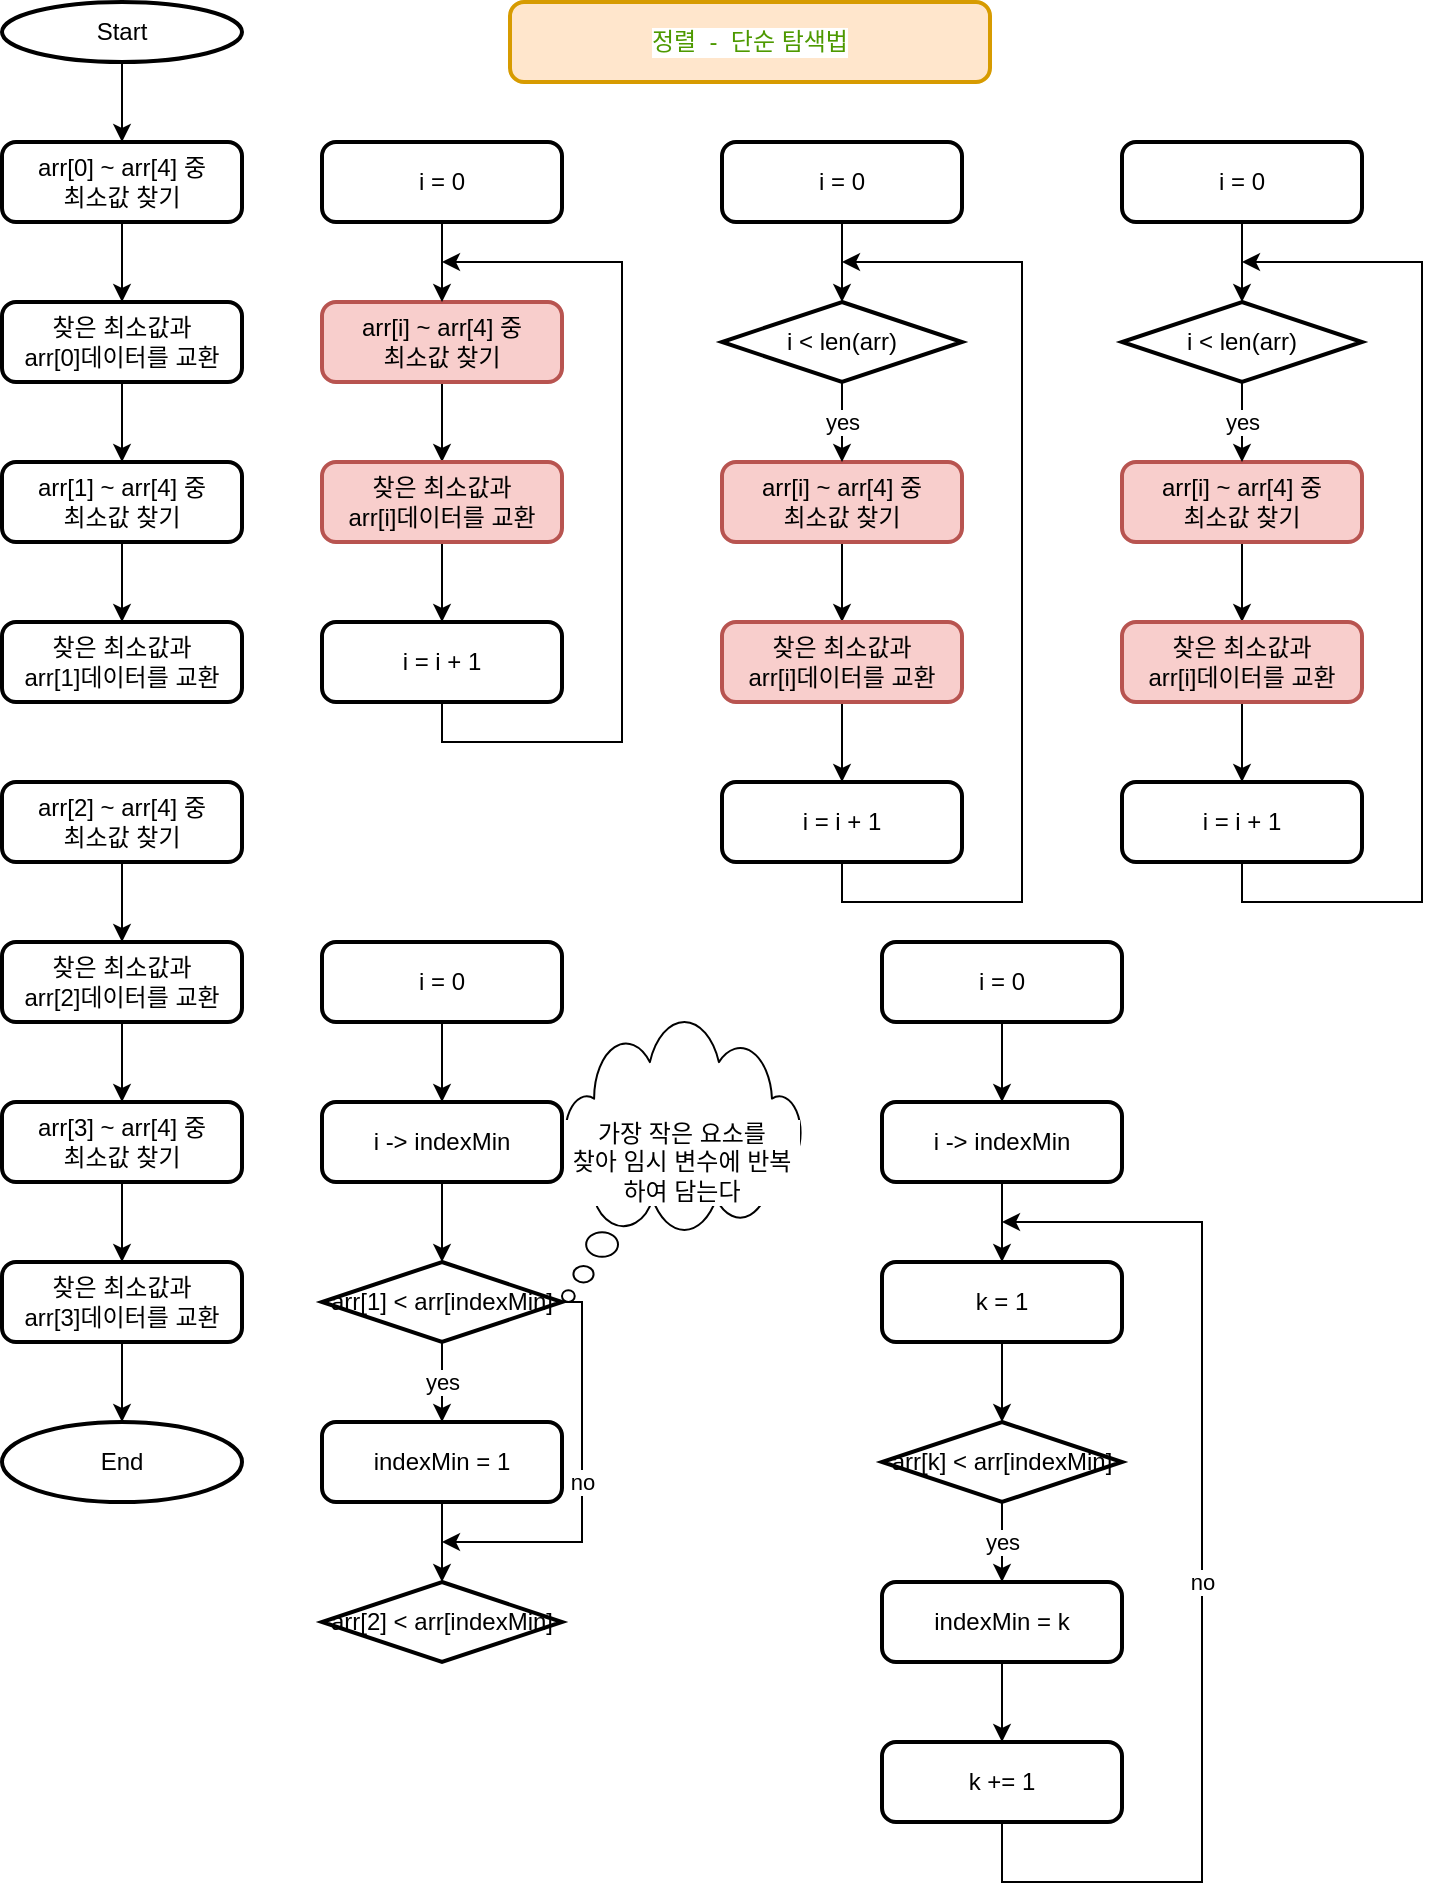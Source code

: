 <mxfile version="16.4.0" type="device"><diagram id="pjy7HTLBJCmwS--qtLxb" name="Page-1"><mxGraphModel dx="965" dy="701" grid="1" gridSize="10" guides="1" tooltips="1" connect="1" arrows="1" fold="1" page="1" pageScale="1" pageWidth="827" pageHeight="1169" math="0" shadow="0"><root><mxCell id="0"/><mxCell id="1" parent="0"/><mxCell id="w__C6oTkbOjl8aLLd7qb-1" value="&lt;font color=&quot;#4d9900&quot;&gt;정렬&amp;nbsp; -&amp;nbsp; 단순 탐색법&lt;/font&gt;" style="rounded=1;whiteSpace=wrap;html=1;absoluteArcSize=1;arcSize=14;strokeWidth=2;fillColor=#ffe6cc;strokeColor=#d79b00;labelBackgroundColor=#FFFFFF;" parent="1" vertex="1"><mxGeometry x="294" y="10" width="240" height="40" as="geometry"/></mxCell><mxCell id="w__C6oTkbOjl8aLLd7qb-5" value="" style="edgeStyle=orthogonalEdgeStyle;rounded=0;orthogonalLoop=1;jettySize=auto;html=1;" parent="1" source="w__C6oTkbOjl8aLLd7qb-2" target="w__C6oTkbOjl8aLLd7qb-3" edge="1"><mxGeometry relative="1" as="geometry"/></mxCell><mxCell id="w__C6oTkbOjl8aLLd7qb-2" value="Start" style="strokeWidth=2;html=1;shape=mxgraph.flowchart.start_2;whiteSpace=wrap;" parent="1" vertex="1"><mxGeometry x="40" y="10" width="120" height="30" as="geometry"/></mxCell><mxCell id="w__C6oTkbOjl8aLLd7qb-6" value="" style="edgeStyle=orthogonalEdgeStyle;rounded=0;orthogonalLoop=1;jettySize=auto;html=1;" parent="1" source="w__C6oTkbOjl8aLLd7qb-3" edge="1"><mxGeometry relative="1" as="geometry"><mxPoint x="100" y="160" as="targetPoint"/></mxGeometry></mxCell><mxCell id="w__C6oTkbOjl8aLLd7qb-3" value="arr[0] ~ arr[4] 중 &lt;br&gt;최소값 찾기" style="rounded=1;whiteSpace=wrap;html=1;absoluteArcSize=1;arcSize=14;strokeWidth=2;" parent="1" vertex="1"><mxGeometry x="40" y="80" width="120" height="40" as="geometry"/></mxCell><mxCell id="RQzzCxborf2ScUpnpBBR-5" value="" style="edgeStyle=orthogonalEdgeStyle;rounded=0;orthogonalLoop=1;jettySize=auto;html=1;" parent="1" source="RQzzCxborf2ScUpnpBBR-1" target="RQzzCxborf2ScUpnpBBR-3" edge="1"><mxGeometry relative="1" as="geometry"/></mxCell><mxCell id="RQzzCxborf2ScUpnpBBR-1" value="찾은 최소값과&lt;br&gt;arr[0]데이터를 교환" style="rounded=1;whiteSpace=wrap;html=1;absoluteArcSize=1;arcSize=14;strokeWidth=2;" parent="1" vertex="1"><mxGeometry x="40" y="160" width="120" height="40" as="geometry"/></mxCell><mxCell id="RQzzCxborf2ScUpnpBBR-2" value="" style="edgeStyle=orthogonalEdgeStyle;rounded=0;orthogonalLoop=1;jettySize=auto;html=1;" parent="1" source="RQzzCxborf2ScUpnpBBR-3" edge="1"><mxGeometry relative="1" as="geometry"><mxPoint x="100" y="320" as="targetPoint"/></mxGeometry></mxCell><mxCell id="RQzzCxborf2ScUpnpBBR-3" value="arr[1] ~ arr[4] 중 &lt;br&gt;최소값 찾기" style="rounded=1;whiteSpace=wrap;html=1;absoluteArcSize=1;arcSize=14;strokeWidth=2;" parent="1" vertex="1"><mxGeometry x="40" y="240" width="120" height="40" as="geometry"/></mxCell><mxCell id="RQzzCxborf2ScUpnpBBR-4" value="찾은 최소값과&lt;br&gt;arr[1]데이터를 교환" style="rounded=1;whiteSpace=wrap;html=1;absoluteArcSize=1;arcSize=14;strokeWidth=2;" parent="1" vertex="1"><mxGeometry x="40" y="320" width="120" height="40" as="geometry"/></mxCell><mxCell id="RQzzCxborf2ScUpnpBBR-6" value="" style="edgeStyle=orthogonalEdgeStyle;rounded=0;orthogonalLoop=1;jettySize=auto;html=1;" parent="1" source="RQzzCxborf2ScUpnpBBR-7" edge="1"><mxGeometry relative="1" as="geometry"><mxPoint x="100" y="480" as="targetPoint"/></mxGeometry></mxCell><mxCell id="RQzzCxborf2ScUpnpBBR-7" value="arr[2] ~ arr[4] 중 &lt;br&gt;최소값 찾기" style="rounded=1;whiteSpace=wrap;html=1;absoluteArcSize=1;arcSize=14;strokeWidth=2;" parent="1" vertex="1"><mxGeometry x="40" y="400" width="120" height="40" as="geometry"/></mxCell><mxCell id="RQzzCxborf2ScUpnpBBR-8" value="" style="edgeStyle=orthogonalEdgeStyle;rounded=0;orthogonalLoop=1;jettySize=auto;html=1;" parent="1" source="RQzzCxborf2ScUpnpBBR-9" target="RQzzCxborf2ScUpnpBBR-11" edge="1"><mxGeometry relative="1" as="geometry"/></mxCell><mxCell id="RQzzCxborf2ScUpnpBBR-9" value="찾은 최소값과&lt;br&gt;arr[2]데이터를 교환" style="rounded=1;whiteSpace=wrap;html=1;absoluteArcSize=1;arcSize=14;strokeWidth=2;" parent="1" vertex="1"><mxGeometry x="40" y="480" width="120" height="40" as="geometry"/></mxCell><mxCell id="RQzzCxborf2ScUpnpBBR-10" value="" style="edgeStyle=orthogonalEdgeStyle;rounded=0;orthogonalLoop=1;jettySize=auto;html=1;" parent="1" source="RQzzCxborf2ScUpnpBBR-11" edge="1"><mxGeometry relative="1" as="geometry"><mxPoint x="100" y="640" as="targetPoint"/></mxGeometry></mxCell><mxCell id="RQzzCxborf2ScUpnpBBR-11" value="arr[3] ~ arr[4] 중 &lt;br&gt;최소값 찾기" style="rounded=1;whiteSpace=wrap;html=1;absoluteArcSize=1;arcSize=14;strokeWidth=2;" parent="1" vertex="1"><mxGeometry x="40" y="560" width="120" height="40" as="geometry"/></mxCell><mxCell id="RQzzCxborf2ScUpnpBBR-14" value="" style="edgeStyle=orthogonalEdgeStyle;rounded=0;orthogonalLoop=1;jettySize=auto;html=1;" parent="1" source="RQzzCxborf2ScUpnpBBR-12" target="RQzzCxborf2ScUpnpBBR-13" edge="1"><mxGeometry relative="1" as="geometry"/></mxCell><mxCell id="RQzzCxborf2ScUpnpBBR-12" value="찾은 최소값과&lt;br&gt;arr[3]데이터를 교환" style="rounded=1;whiteSpace=wrap;html=1;absoluteArcSize=1;arcSize=14;strokeWidth=2;" parent="1" vertex="1"><mxGeometry x="40" y="640" width="120" height="40" as="geometry"/></mxCell><mxCell id="RQzzCxborf2ScUpnpBBR-13" value="End" style="strokeWidth=2;html=1;shape=mxgraph.flowchart.start_2;whiteSpace=wrap;" parent="1" vertex="1"><mxGeometry x="40" y="720" width="120" height="40" as="geometry"/></mxCell><mxCell id="RQzzCxborf2ScUpnpBBR-15" value="" style="edgeStyle=orthogonalEdgeStyle;rounded=0;orthogonalLoop=1;jettySize=auto;html=1;" parent="1" source="RQzzCxborf2ScUpnpBBR-16" edge="1"><mxGeometry relative="1" as="geometry"><mxPoint x="260" y="240" as="targetPoint"/></mxGeometry></mxCell><mxCell id="RQzzCxborf2ScUpnpBBR-16" value="arr[i] ~ arr[4] 중 &lt;br&gt;최소값 찾기" style="rounded=1;whiteSpace=wrap;html=1;absoluteArcSize=1;arcSize=14;strokeWidth=2;fillColor=#f8cecc;strokeColor=#b85450;" parent="1" vertex="1"><mxGeometry x="200" y="160" width="120" height="40" as="geometry"/></mxCell><mxCell id="RQzzCxborf2ScUpnpBBR-19" value="" style="edgeStyle=orthogonalEdgeStyle;rounded=0;orthogonalLoop=1;jettySize=auto;html=1;fontColor=#97D077;" parent="1" source="RQzzCxborf2ScUpnpBBR-17" target="RQzzCxborf2ScUpnpBBR-18" edge="1"><mxGeometry relative="1" as="geometry"/></mxCell><mxCell id="RQzzCxborf2ScUpnpBBR-17" value="찾은 최소값과&lt;br&gt;arr[i]데이터를 교환" style="rounded=1;whiteSpace=wrap;html=1;absoluteArcSize=1;arcSize=14;strokeWidth=2;fillColor=#f8cecc;strokeColor=#b85450;" parent="1" vertex="1"><mxGeometry x="200" y="240" width="120" height="40" as="geometry"/></mxCell><mxCell id="RQzzCxborf2ScUpnpBBR-21" style="edgeStyle=orthogonalEdgeStyle;rounded=0;orthogonalLoop=1;jettySize=auto;html=1;fontColor=#97D077;" parent="1" source="RQzzCxborf2ScUpnpBBR-18" edge="1"><mxGeometry relative="1" as="geometry"><mxPoint x="260" y="140" as="targetPoint"/><Array as="points"><mxPoint x="260" y="380"/><mxPoint x="350" y="380"/><mxPoint x="350" y="140"/></Array></mxGeometry></mxCell><mxCell id="RQzzCxborf2ScUpnpBBR-18" value="i = i + 1" style="rounded=1;whiteSpace=wrap;html=1;absoluteArcSize=1;arcSize=14;strokeWidth=2;" parent="1" vertex="1"><mxGeometry x="200" y="320" width="120" height="40" as="geometry"/></mxCell><mxCell id="RQzzCxborf2ScUpnpBBR-22" value="" style="edgeStyle=orthogonalEdgeStyle;rounded=0;orthogonalLoop=1;jettySize=auto;html=1;fontColor=#97D077;" parent="1" source="RQzzCxborf2ScUpnpBBR-20" target="RQzzCxborf2ScUpnpBBR-16" edge="1"><mxGeometry relative="1" as="geometry"/></mxCell><mxCell id="RQzzCxborf2ScUpnpBBR-20" value="i = 0" style="rounded=1;whiteSpace=wrap;html=1;absoluteArcSize=1;arcSize=14;strokeWidth=2;" parent="1" vertex="1"><mxGeometry x="200" y="80" width="120" height="40" as="geometry"/></mxCell><mxCell id="RQzzCxborf2ScUpnpBBR-24" value="" style="edgeStyle=orthogonalEdgeStyle;rounded=0;orthogonalLoop=1;jettySize=auto;html=1;" parent="1" source="RQzzCxborf2ScUpnpBBR-25" edge="1"><mxGeometry relative="1" as="geometry"><mxPoint x="460" y="320" as="targetPoint"/></mxGeometry></mxCell><mxCell id="RQzzCxborf2ScUpnpBBR-25" value="arr[i] ~ arr[4] 중 &lt;br&gt;최소값 찾기" style="rounded=1;whiteSpace=wrap;html=1;absoluteArcSize=1;arcSize=14;strokeWidth=2;fillColor=#f8cecc;strokeColor=#b85450;" parent="1" vertex="1"><mxGeometry x="400" y="240" width="120" height="40" as="geometry"/></mxCell><mxCell id="RQzzCxborf2ScUpnpBBR-26" value="" style="edgeStyle=orthogonalEdgeStyle;rounded=0;orthogonalLoop=1;jettySize=auto;html=1;fontColor=#97D077;" parent="1" source="RQzzCxborf2ScUpnpBBR-27" target="RQzzCxborf2ScUpnpBBR-29" edge="1"><mxGeometry relative="1" as="geometry"/></mxCell><mxCell id="RQzzCxborf2ScUpnpBBR-27" value="찾은 최소값과&lt;br&gt;arr[i]데이터를 교환" style="rounded=1;whiteSpace=wrap;html=1;absoluteArcSize=1;arcSize=14;strokeWidth=2;fillColor=#f8cecc;strokeColor=#b85450;" parent="1" vertex="1"><mxGeometry x="400" y="320" width="120" height="40" as="geometry"/></mxCell><mxCell id="RQzzCxborf2ScUpnpBBR-35" style="edgeStyle=orthogonalEdgeStyle;rounded=0;orthogonalLoop=1;jettySize=auto;html=1;fontColor=#97D077;" parent="1" source="RQzzCxborf2ScUpnpBBR-29" edge="1"><mxGeometry relative="1" as="geometry"><mxPoint x="460" y="140" as="targetPoint"/><Array as="points"><mxPoint x="460" y="460"/><mxPoint x="550" y="460"/><mxPoint x="550" y="140"/></Array></mxGeometry></mxCell><mxCell id="RQzzCxborf2ScUpnpBBR-29" value="i = i + 1" style="rounded=1;whiteSpace=wrap;html=1;absoluteArcSize=1;arcSize=14;strokeWidth=2;" parent="1" vertex="1"><mxGeometry x="400" y="400" width="120" height="40" as="geometry"/></mxCell><mxCell id="RQzzCxborf2ScUpnpBBR-33" value="" style="edgeStyle=orthogonalEdgeStyle;rounded=0;orthogonalLoop=1;jettySize=auto;html=1;fontColor=#97D077;" parent="1" source="RQzzCxborf2ScUpnpBBR-31" target="RQzzCxborf2ScUpnpBBR-32" edge="1"><mxGeometry relative="1" as="geometry"/></mxCell><mxCell id="RQzzCxborf2ScUpnpBBR-31" value="i = 0" style="rounded=1;whiteSpace=wrap;html=1;absoluteArcSize=1;arcSize=14;strokeWidth=2;" parent="1" vertex="1"><mxGeometry x="400" y="80" width="120" height="40" as="geometry"/></mxCell><mxCell id="RQzzCxborf2ScUpnpBBR-34" value="&lt;font color=&quot;#000000&quot;&gt;yes&lt;/font&gt;" style="edgeStyle=orthogonalEdgeStyle;rounded=0;orthogonalLoop=1;jettySize=auto;html=1;fontColor=#97D077;" parent="1" source="RQzzCxborf2ScUpnpBBR-32" target="RQzzCxborf2ScUpnpBBR-25" edge="1"><mxGeometry relative="1" as="geometry"/></mxCell><mxCell id="RQzzCxborf2ScUpnpBBR-32" value="i &amp;lt; len(arr)" style="strokeWidth=2;html=1;shape=mxgraph.flowchart.decision;whiteSpace=wrap;" parent="1" vertex="1"><mxGeometry x="400" y="160" width="120" height="40" as="geometry"/></mxCell><mxCell id="RQzzCxborf2ScUpnpBBR-37" value="" style="edgeStyle=orthogonalEdgeStyle;rounded=0;orthogonalLoop=1;jettySize=auto;html=1;" parent="1" source="RQzzCxborf2ScUpnpBBR-38" edge="1"><mxGeometry relative="1" as="geometry"><mxPoint x="660" y="320" as="targetPoint"/></mxGeometry></mxCell><mxCell id="RQzzCxborf2ScUpnpBBR-38" value="arr[i] ~ arr[4] 중 &lt;br&gt;최소값 찾기" style="rounded=1;whiteSpace=wrap;html=1;absoluteArcSize=1;arcSize=14;strokeWidth=2;fillColor=#f8cecc;strokeColor=#b85450;" parent="1" vertex="1"><mxGeometry x="600" y="240" width="120" height="40" as="geometry"/></mxCell><mxCell id="RQzzCxborf2ScUpnpBBR-39" value="" style="edgeStyle=orthogonalEdgeStyle;rounded=0;orthogonalLoop=1;jettySize=auto;html=1;fontColor=#97D077;" parent="1" source="RQzzCxborf2ScUpnpBBR-40" target="RQzzCxborf2ScUpnpBBR-42" edge="1"><mxGeometry relative="1" as="geometry"/></mxCell><mxCell id="RQzzCxborf2ScUpnpBBR-40" value="찾은 최소값과&lt;br&gt;arr[i]데이터를 교환" style="rounded=1;whiteSpace=wrap;html=1;absoluteArcSize=1;arcSize=14;strokeWidth=2;fillColor=#f8cecc;strokeColor=#b85450;" parent="1" vertex="1"><mxGeometry x="600" y="320" width="120" height="40" as="geometry"/></mxCell><mxCell id="RQzzCxborf2ScUpnpBBR-41" style="edgeStyle=orthogonalEdgeStyle;rounded=0;orthogonalLoop=1;jettySize=auto;html=1;fontColor=#97D077;" parent="1" source="RQzzCxborf2ScUpnpBBR-42" edge="1"><mxGeometry relative="1" as="geometry"><mxPoint x="660" y="140" as="targetPoint"/><Array as="points"><mxPoint x="660" y="460"/><mxPoint x="750" y="460"/><mxPoint x="750" y="140"/></Array></mxGeometry></mxCell><mxCell id="RQzzCxborf2ScUpnpBBR-42" value="i = i + 1" style="rounded=1;whiteSpace=wrap;html=1;absoluteArcSize=1;arcSize=14;strokeWidth=2;" parent="1" vertex="1"><mxGeometry x="600" y="400" width="120" height="40" as="geometry"/></mxCell><mxCell id="RQzzCxborf2ScUpnpBBR-43" value="" style="edgeStyle=orthogonalEdgeStyle;rounded=0;orthogonalLoop=1;jettySize=auto;html=1;fontColor=#97D077;" parent="1" source="RQzzCxborf2ScUpnpBBR-44" target="RQzzCxborf2ScUpnpBBR-46" edge="1"><mxGeometry relative="1" as="geometry"/></mxCell><mxCell id="RQzzCxborf2ScUpnpBBR-44" value="i = 0" style="rounded=1;whiteSpace=wrap;html=1;absoluteArcSize=1;arcSize=14;strokeWidth=2;" parent="1" vertex="1"><mxGeometry x="600" y="80" width="120" height="40" as="geometry"/></mxCell><mxCell id="RQzzCxborf2ScUpnpBBR-45" value="&lt;font color=&quot;#000000&quot;&gt;yes&lt;/font&gt;" style="edgeStyle=orthogonalEdgeStyle;rounded=0;orthogonalLoop=1;jettySize=auto;html=1;fontColor=#97D077;" parent="1" source="RQzzCxborf2ScUpnpBBR-46" target="RQzzCxborf2ScUpnpBBR-38" edge="1"><mxGeometry relative="1" as="geometry"/></mxCell><mxCell id="RQzzCxborf2ScUpnpBBR-46" value="i &amp;lt; len(arr)" style="strokeWidth=2;html=1;shape=mxgraph.flowchart.decision;whiteSpace=wrap;" parent="1" vertex="1"><mxGeometry x="600" y="160" width="120" height="40" as="geometry"/></mxCell><mxCell id="RQzzCxborf2ScUpnpBBR-63" value="" style="edgeStyle=orthogonalEdgeStyle;rounded=0;orthogonalLoop=1;jettySize=auto;html=1;fontColor=#4D9900;" parent="1" source="RQzzCxborf2ScUpnpBBR-57" target="RQzzCxborf2ScUpnpBBR-58" edge="1"><mxGeometry relative="1" as="geometry"/></mxCell><mxCell id="RQzzCxborf2ScUpnpBBR-57" value="i -&amp;gt; indexMin" style="rounded=1;whiteSpace=wrap;html=1;absoluteArcSize=1;arcSize=14;strokeWidth=2;" parent="1" vertex="1"><mxGeometry x="200" y="560" width="120" height="40" as="geometry"/></mxCell><mxCell id="RQzzCxborf2ScUpnpBBR-60" value="&lt;font color=&quot;#000000&quot;&gt;yes&lt;/font&gt;" style="edgeStyle=orthogonalEdgeStyle;rounded=0;orthogonalLoop=1;jettySize=auto;html=1;fontColor=#4D9900;" parent="1" source="RQzzCxborf2ScUpnpBBR-58" target="RQzzCxborf2ScUpnpBBR-59" edge="1"><mxGeometry relative="1" as="geometry"/></mxCell><mxCell id="RQzzCxborf2ScUpnpBBR-64" value="&lt;font color=&quot;#000000&quot;&gt;no&lt;/font&gt;" style="edgeStyle=orthogonalEdgeStyle;rounded=0;orthogonalLoop=1;jettySize=auto;html=1;fontColor=#4D9900;" parent="1" source="RQzzCxborf2ScUpnpBBR-58" edge="1"><mxGeometry relative="1" as="geometry"><mxPoint x="260" y="780" as="targetPoint"/><Array as="points"><mxPoint x="330" y="660"/><mxPoint x="330" y="780"/><mxPoint x="260" y="780"/></Array></mxGeometry></mxCell><mxCell id="RQzzCxborf2ScUpnpBBR-58" value="arr[1] &amp;lt; arr[indexMin]" style="strokeWidth=2;html=1;shape=mxgraph.flowchart.decision;whiteSpace=wrap;" parent="1" vertex="1"><mxGeometry x="200" y="640" width="120" height="40" as="geometry"/></mxCell><mxCell id="RQzzCxborf2ScUpnpBBR-62" value="" style="edgeStyle=orthogonalEdgeStyle;rounded=0;orthogonalLoop=1;jettySize=auto;html=1;fontColor=#4D9900;" parent="1" source="RQzzCxborf2ScUpnpBBR-59" target="RQzzCxborf2ScUpnpBBR-61" edge="1"><mxGeometry relative="1" as="geometry"/></mxCell><mxCell id="RQzzCxborf2ScUpnpBBR-59" value="indexMin = 1" style="rounded=1;whiteSpace=wrap;html=1;absoluteArcSize=1;arcSize=14;strokeWidth=2;" parent="1" vertex="1"><mxGeometry x="200" y="720" width="120" height="40" as="geometry"/></mxCell><mxCell id="RQzzCxborf2ScUpnpBBR-61" value="arr[2] &amp;lt; arr[indexMin]" style="strokeWidth=2;html=1;shape=mxgraph.flowchart.decision;whiteSpace=wrap;" parent="1" vertex="1"><mxGeometry x="200" y="800" width="120" height="40" as="geometry"/></mxCell><mxCell id="RQzzCxborf2ScUpnpBBR-66" value="가장 작은 요소를&lt;br&gt;찾아 임시 변수에 반복하여 담는다" style="whiteSpace=wrap;html=1;shape=mxgraph.basic.cloud_callout;labelBackgroundColor=#FFFFFF;fontColor=#000000;" parent="1" vertex="1"><mxGeometry x="320" y="520" width="120" height="140" as="geometry"/></mxCell><mxCell id="RQzzCxborf2ScUpnpBBR-68" value="" style="edgeStyle=orthogonalEdgeStyle;rounded=0;orthogonalLoop=1;jettySize=auto;html=1;fontColor=#000000;" parent="1" source="RQzzCxborf2ScUpnpBBR-67" target="RQzzCxborf2ScUpnpBBR-57" edge="1"><mxGeometry relative="1" as="geometry"/></mxCell><mxCell id="RQzzCxborf2ScUpnpBBR-67" value="i = 0" style="rounded=1;whiteSpace=wrap;html=1;absoluteArcSize=1;arcSize=14;strokeWidth=2;" parent="1" vertex="1"><mxGeometry x="200" y="480" width="120" height="40" as="geometry"/></mxCell><mxCell id="RQzzCxborf2ScUpnpBBR-81" value="" style="edgeStyle=orthogonalEdgeStyle;rounded=0;orthogonalLoop=1;jettySize=auto;html=1;fontColor=#000000;" parent="1" source="RQzzCxborf2ScUpnpBBR-70" target="RQzzCxborf2ScUpnpBBR-79" edge="1"><mxGeometry relative="1" as="geometry"/></mxCell><mxCell id="RQzzCxborf2ScUpnpBBR-70" value="i -&amp;gt; indexMin" style="rounded=1;whiteSpace=wrap;html=1;absoluteArcSize=1;arcSize=14;strokeWidth=2;" parent="1" vertex="1"><mxGeometry x="480" y="560" width="120" height="40" as="geometry"/></mxCell><mxCell id="RQzzCxborf2ScUpnpBBR-71" value="&lt;font color=&quot;#000000&quot;&gt;yes&lt;/font&gt;" style="edgeStyle=orthogonalEdgeStyle;rounded=0;orthogonalLoop=1;jettySize=auto;html=1;fontColor=#4D9900;" parent="1" source="RQzzCxborf2ScUpnpBBR-73" target="RQzzCxborf2ScUpnpBBR-75" edge="1"><mxGeometry relative="1" as="geometry"/></mxCell><mxCell id="RQzzCxborf2ScUpnpBBR-73" value="arr[k] &amp;lt; arr[indexMin]" style="strokeWidth=2;html=1;shape=mxgraph.flowchart.decision;whiteSpace=wrap;" parent="1" vertex="1"><mxGeometry x="480" y="720" width="120" height="40" as="geometry"/></mxCell><mxCell id="RQzzCxborf2ScUpnpBBR-83" value="" style="edgeStyle=orthogonalEdgeStyle;rounded=0;orthogonalLoop=1;jettySize=auto;html=1;fontColor=#000000;" parent="1" source="RQzzCxborf2ScUpnpBBR-75" target="RQzzCxborf2ScUpnpBBR-80" edge="1"><mxGeometry relative="1" as="geometry"/></mxCell><mxCell id="RQzzCxborf2ScUpnpBBR-75" value="indexMin = k" style="rounded=1;whiteSpace=wrap;html=1;absoluteArcSize=1;arcSize=14;strokeWidth=2;" parent="1" vertex="1"><mxGeometry x="480" y="800" width="120" height="40" as="geometry"/></mxCell><mxCell id="RQzzCxborf2ScUpnpBBR-77" value="" style="edgeStyle=orthogonalEdgeStyle;rounded=0;orthogonalLoop=1;jettySize=auto;html=1;fontColor=#000000;" parent="1" source="RQzzCxborf2ScUpnpBBR-78" target="RQzzCxborf2ScUpnpBBR-70" edge="1"><mxGeometry relative="1" as="geometry"/></mxCell><mxCell id="RQzzCxborf2ScUpnpBBR-78" value="i = 0" style="rounded=1;whiteSpace=wrap;html=1;absoluteArcSize=1;arcSize=14;strokeWidth=2;" parent="1" vertex="1"><mxGeometry x="480" y="480" width="120" height="40" as="geometry"/></mxCell><mxCell id="RQzzCxborf2ScUpnpBBR-82" value="" style="edgeStyle=orthogonalEdgeStyle;rounded=0;orthogonalLoop=1;jettySize=auto;html=1;fontColor=#000000;" parent="1" source="RQzzCxborf2ScUpnpBBR-79" target="RQzzCxborf2ScUpnpBBR-73" edge="1"><mxGeometry relative="1" as="geometry"/></mxCell><mxCell id="RQzzCxborf2ScUpnpBBR-79" value="k = 1" style="rounded=1;whiteSpace=wrap;html=1;absoluteArcSize=1;arcSize=14;strokeWidth=2;" parent="1" vertex="1"><mxGeometry x="480" y="640" width="120" height="40" as="geometry"/></mxCell><mxCell id="RQzzCxborf2ScUpnpBBR-84" value="no" style="edgeStyle=orthogonalEdgeStyle;rounded=0;orthogonalLoop=1;jettySize=auto;html=1;fontColor=#000000;" parent="1" source="RQzzCxborf2ScUpnpBBR-80" edge="1"><mxGeometry relative="1" as="geometry"><mxPoint x="540" y="620" as="targetPoint"/><Array as="points"><mxPoint x="540" y="950"/><mxPoint x="640" y="950"/></Array></mxGeometry></mxCell><mxCell id="RQzzCxborf2ScUpnpBBR-80" value="k += 1" style="rounded=1;whiteSpace=wrap;html=1;absoluteArcSize=1;arcSize=14;strokeWidth=2;" parent="1" vertex="1"><mxGeometry x="480" y="880" width="120" height="40" as="geometry"/></mxCell></root></mxGraphModel></diagram></mxfile>